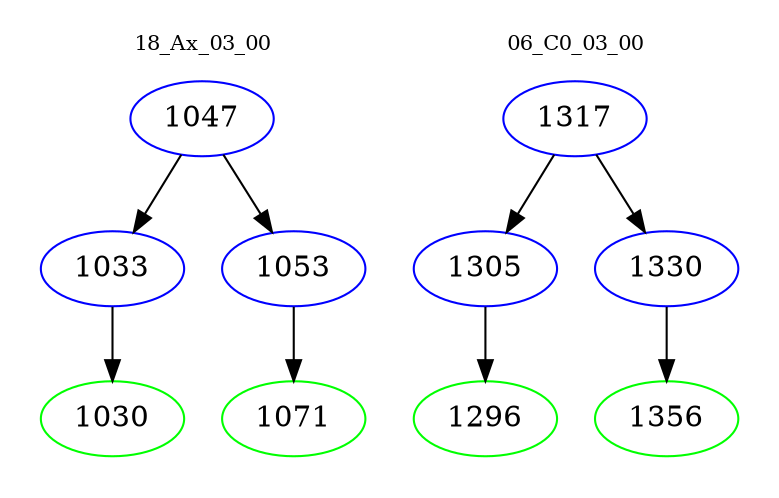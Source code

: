 digraph{
subgraph cluster_0 {
color = white
label = "18_Ax_03_00";
fontsize=10;
T0_1047 [label="1047", color="blue"]
T0_1047 -> T0_1033 [color="black"]
T0_1033 [label="1033", color="blue"]
T0_1033 -> T0_1030 [color="black"]
T0_1030 [label="1030", color="green"]
T0_1047 -> T0_1053 [color="black"]
T0_1053 [label="1053", color="blue"]
T0_1053 -> T0_1071 [color="black"]
T0_1071 [label="1071", color="green"]
}
subgraph cluster_1 {
color = white
label = "06_C0_03_00";
fontsize=10;
T1_1317 [label="1317", color="blue"]
T1_1317 -> T1_1305 [color="black"]
T1_1305 [label="1305", color="blue"]
T1_1305 -> T1_1296 [color="black"]
T1_1296 [label="1296", color="green"]
T1_1317 -> T1_1330 [color="black"]
T1_1330 [label="1330", color="blue"]
T1_1330 -> T1_1356 [color="black"]
T1_1356 [label="1356", color="green"]
}
}
